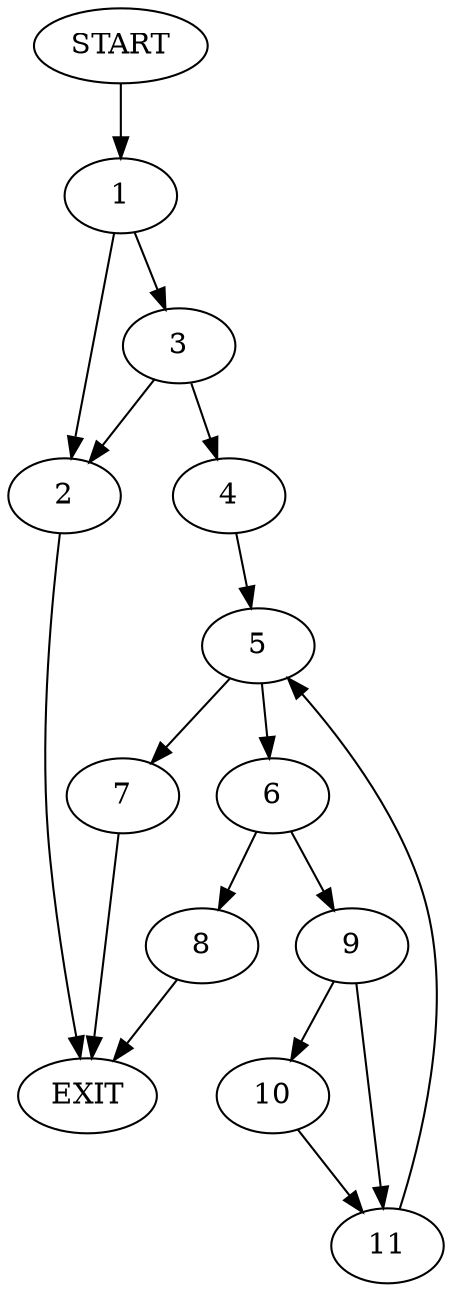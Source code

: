 digraph {
0 [label="START"]
12 [label="EXIT"]
0 -> 1
1 -> 2
1 -> 3
2 -> 12
3 -> 4
3 -> 2
4 -> 5
5 -> 6
5 -> 7
6 -> 8
6 -> 9
7 -> 12
8 -> 12
9 -> 10
9 -> 11
10 -> 11
11 -> 5
}
